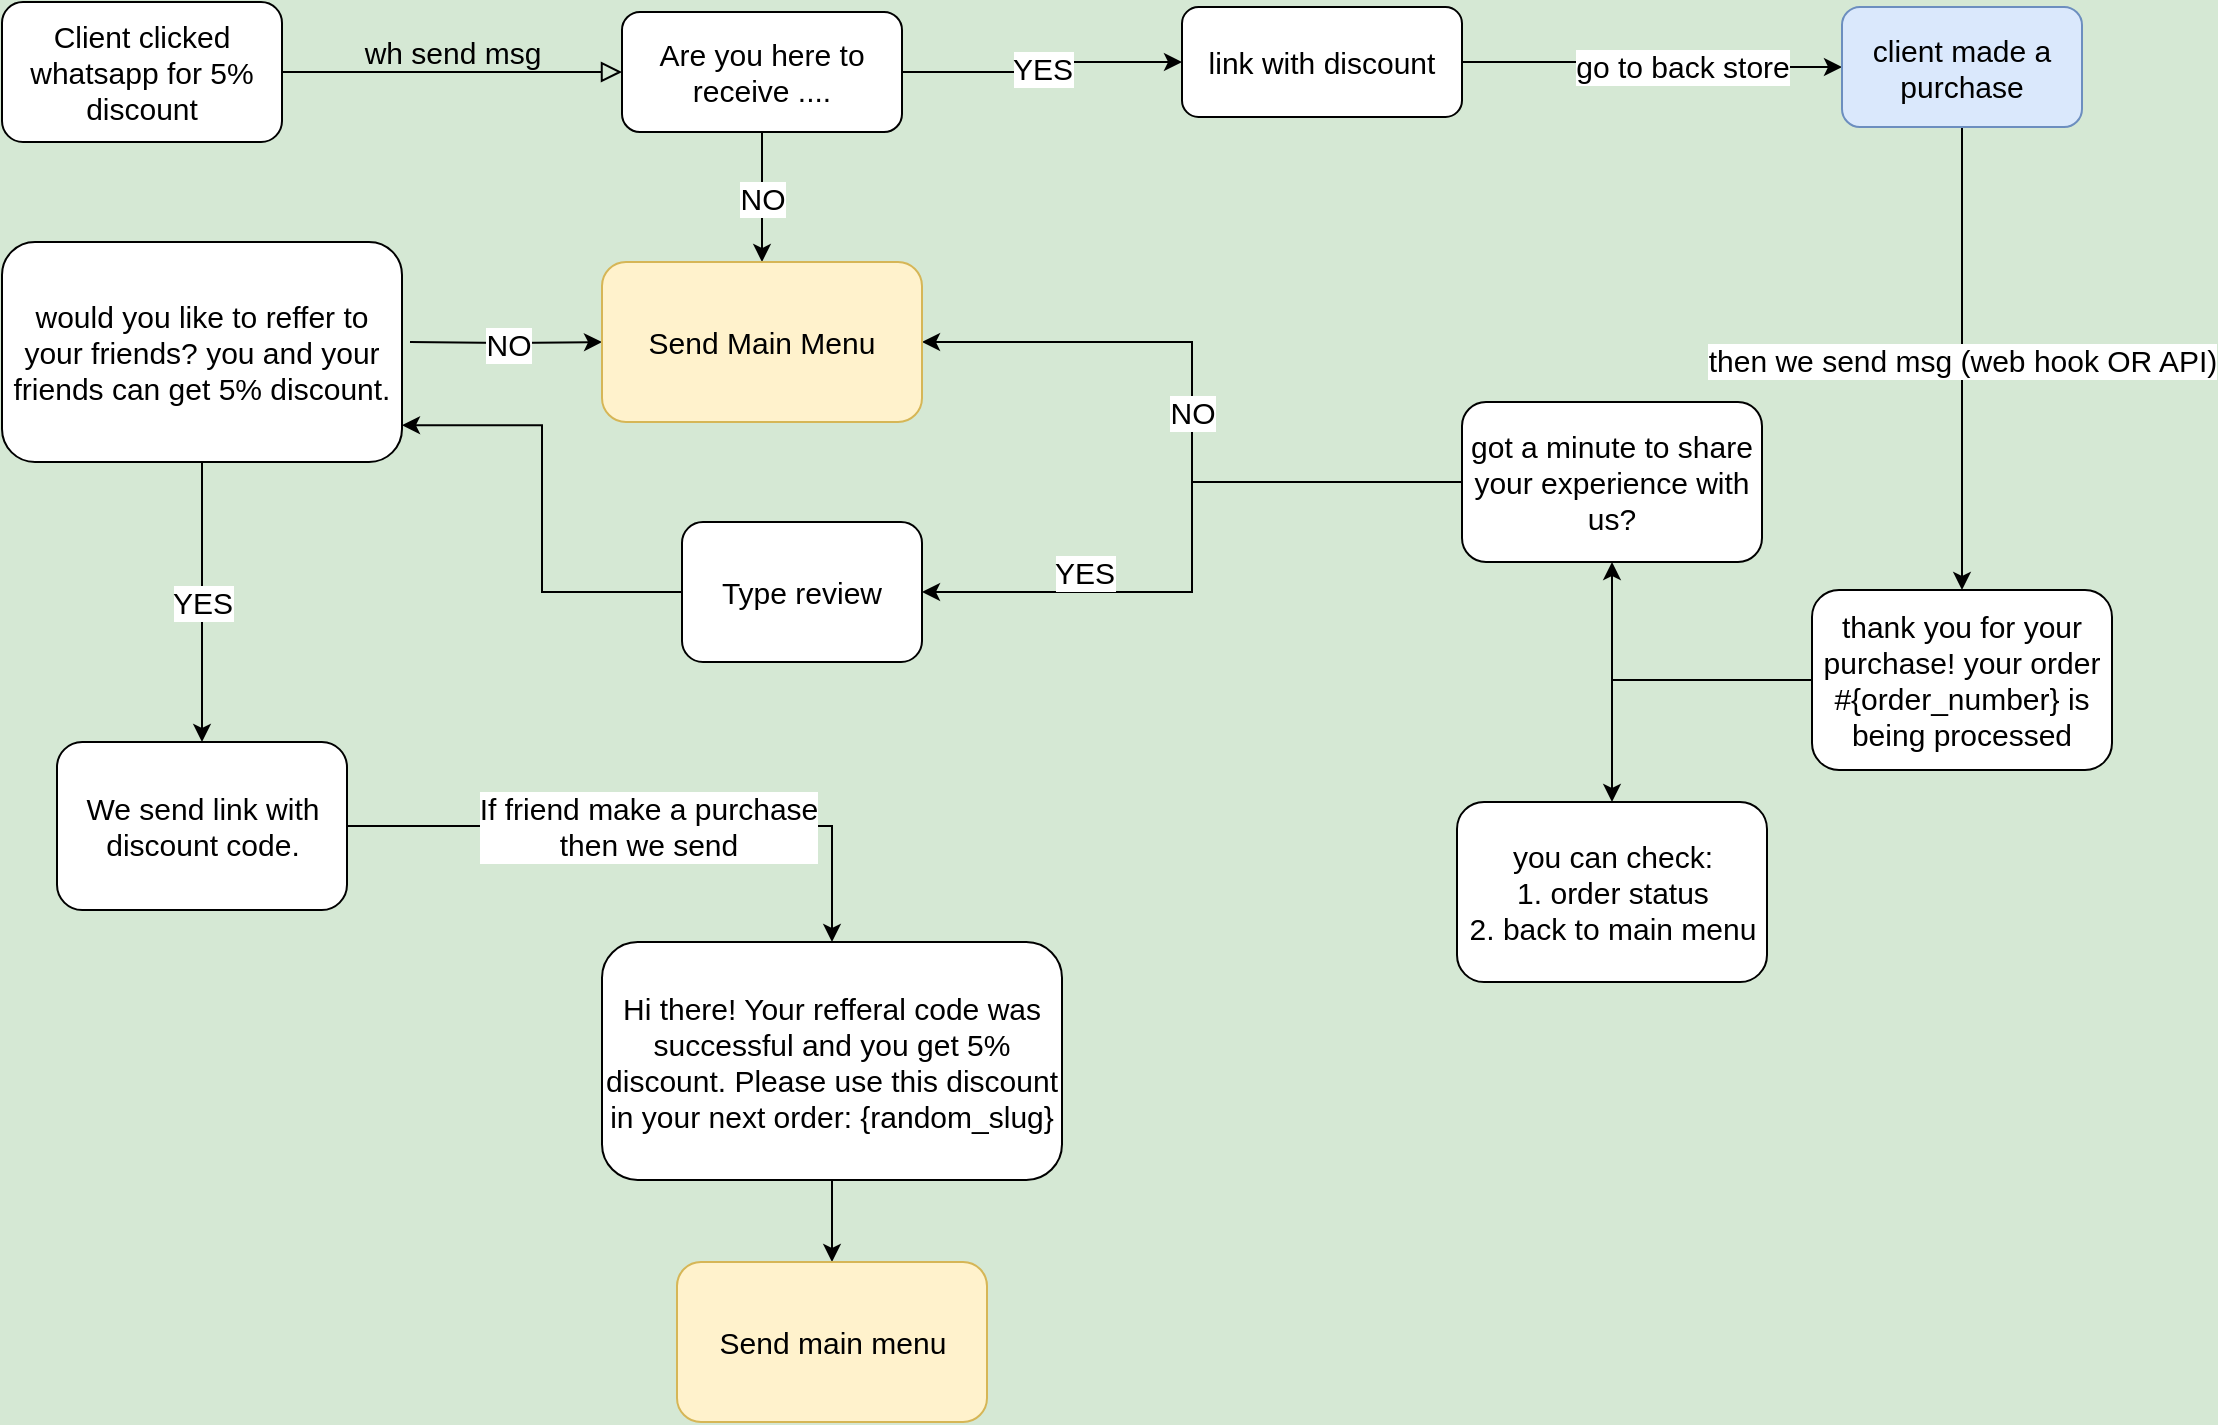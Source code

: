 <mxfile version="14.9.4" type="github">
  <diagram id="C5RBs43oDa-KdzZeNtuy" name="Page-1">
    <mxGraphModel dx="1221" dy="639" grid="1" gridSize="10" guides="1" tooltips="1" connect="1" arrows="1" fold="1" page="1" pageScale="1" pageWidth="1169" pageHeight="827" background="#D5E8D4" math="0" shadow="0">
      <root>
        <mxCell id="WIyWlLk6GJQsqaUBKTNV-0" />
        <mxCell id="WIyWlLk6GJQsqaUBKTNV-1" parent="WIyWlLk6GJQsqaUBKTNV-0" />
        <mxCell id="WIyWlLk6GJQsqaUBKTNV-2" value="wh send msg" style="rounded=0;html=1;jettySize=auto;orthogonalLoop=1;fontSize=15;endArrow=block;endFill=0;endSize=8;strokeWidth=1;shadow=0;labelBackgroundColor=none;edgeStyle=orthogonalEdgeStyle;entryX=0;entryY=0.5;entryDx=0;entryDy=0;" parent="WIyWlLk6GJQsqaUBKTNV-1" source="WIyWlLk6GJQsqaUBKTNV-3" target="PkTFUzZBXofJFZWry4sA-0" edge="1">
          <mxGeometry y="10" relative="1" as="geometry">
            <mxPoint x="260" y="55" as="targetPoint" />
            <mxPoint as="offset" />
          </mxGeometry>
        </mxCell>
        <mxCell id="WIyWlLk6GJQsqaUBKTNV-3" value="Client clicked whatsapp for 5% discount" style="rounded=1;whiteSpace=wrap;html=1;fontSize=15;glass=0;strokeWidth=1;shadow=0;" parent="WIyWlLk6GJQsqaUBKTNV-1" vertex="1">
          <mxGeometry x="20" y="30" width="140" height="70" as="geometry" />
        </mxCell>
        <mxCell id="PkTFUzZBXofJFZWry4sA-2" value="YES" style="edgeStyle=orthogonalEdgeStyle;rounded=0;orthogonalLoop=1;jettySize=auto;html=1;fontSize=15;" edge="1" parent="WIyWlLk6GJQsqaUBKTNV-1" source="PkTFUzZBXofJFZWry4sA-0" target="PkTFUzZBXofJFZWry4sA-1">
          <mxGeometry relative="1" as="geometry" />
        </mxCell>
        <mxCell id="PkTFUzZBXofJFZWry4sA-24" value="NO" style="edgeStyle=orthogonalEdgeStyle;rounded=0;orthogonalLoop=1;jettySize=auto;html=1;fontSize=15;" edge="1" parent="WIyWlLk6GJQsqaUBKTNV-1" source="PkTFUzZBXofJFZWry4sA-0" target="PkTFUzZBXofJFZWry4sA-15">
          <mxGeometry relative="1" as="geometry" />
        </mxCell>
        <mxCell id="PkTFUzZBXofJFZWry4sA-0" value="Are you here to receive ...." style="rounded=1;whiteSpace=wrap;html=1;fontSize=15;" vertex="1" parent="WIyWlLk6GJQsqaUBKTNV-1">
          <mxGeometry x="330" y="35" width="140" height="60" as="geometry" />
        </mxCell>
        <mxCell id="PkTFUzZBXofJFZWry4sA-4" value="go to back store" style="edgeStyle=orthogonalEdgeStyle;rounded=0;orthogonalLoop=1;jettySize=auto;html=1;fontSize=15;" edge="1" parent="WIyWlLk6GJQsqaUBKTNV-1" source="PkTFUzZBXofJFZWry4sA-1" target="PkTFUzZBXofJFZWry4sA-3">
          <mxGeometry x="0.001" y="15" relative="1" as="geometry">
            <mxPoint as="offset" />
          </mxGeometry>
        </mxCell>
        <mxCell id="PkTFUzZBXofJFZWry4sA-1" value="link with discount" style="whiteSpace=wrap;html=1;rounded=1;fontSize=15;" vertex="1" parent="WIyWlLk6GJQsqaUBKTNV-1">
          <mxGeometry x="610" y="32.5" width="140" height="55" as="geometry" />
        </mxCell>
        <mxCell id="PkTFUzZBXofJFZWry4sA-6" value="then we send msg (web hook OR API)" style="edgeStyle=orthogonalEdgeStyle;rounded=0;orthogonalLoop=1;jettySize=auto;html=1;fontSize=15;" edge="1" parent="WIyWlLk6GJQsqaUBKTNV-1" source="PkTFUzZBXofJFZWry4sA-3" target="PkTFUzZBXofJFZWry4sA-5">
          <mxGeometry relative="1" as="geometry" />
        </mxCell>
        <mxCell id="PkTFUzZBXofJFZWry4sA-3" value="client made a purchase" style="whiteSpace=wrap;html=1;rounded=1;fillColor=#dae8fc;strokeColor=#6c8ebf;fontSize=15;" vertex="1" parent="WIyWlLk6GJQsqaUBKTNV-1">
          <mxGeometry x="940" y="32.5" width="120" height="60" as="geometry" />
        </mxCell>
        <mxCell id="PkTFUzZBXofJFZWry4sA-8" value="" style="edgeStyle=orthogonalEdgeStyle;rounded=0;orthogonalLoop=1;jettySize=auto;html=1;fontSize=15;" edge="1" parent="WIyWlLk6GJQsqaUBKTNV-1" source="PkTFUzZBXofJFZWry4sA-5" target="PkTFUzZBXofJFZWry4sA-7">
          <mxGeometry relative="1" as="geometry" />
        </mxCell>
        <mxCell id="PkTFUzZBXofJFZWry4sA-10" value="" style="edgeStyle=orthogonalEdgeStyle;rounded=0;orthogonalLoop=1;jettySize=auto;html=1;fontSize=15;" edge="1" parent="WIyWlLk6GJQsqaUBKTNV-1" source="PkTFUzZBXofJFZWry4sA-5" target="PkTFUzZBXofJFZWry4sA-9">
          <mxGeometry relative="1" as="geometry" />
        </mxCell>
        <mxCell id="PkTFUzZBXofJFZWry4sA-5" value="thank you for your purchase! your order #{order_number} is being processed" style="whiteSpace=wrap;html=1;rounded=1;fontSize=15;" vertex="1" parent="WIyWlLk6GJQsqaUBKTNV-1">
          <mxGeometry x="925" y="324" width="150" height="90" as="geometry" />
        </mxCell>
        <mxCell id="PkTFUzZBXofJFZWry4sA-7" value="you can check:&lt;br style=&quot;font-size: 15px;&quot;&gt;1. order status&lt;br style=&quot;font-size: 15px;&quot;&gt;2. back to main menu" style="whiteSpace=wrap;html=1;rounded=1;fontSize=15;" vertex="1" parent="WIyWlLk6GJQsqaUBKTNV-1">
          <mxGeometry x="747.5" y="430" width="155" height="90" as="geometry" />
        </mxCell>
        <mxCell id="PkTFUzZBXofJFZWry4sA-14" value="YES" style="edgeStyle=orthogonalEdgeStyle;rounded=0;orthogonalLoop=1;jettySize=auto;html=1;fontSize=15;" edge="1" parent="WIyWlLk6GJQsqaUBKTNV-1" source="PkTFUzZBXofJFZWry4sA-9" target="PkTFUzZBXofJFZWry4sA-13">
          <mxGeometry x="0.5" y="-10" relative="1" as="geometry">
            <mxPoint as="offset" />
          </mxGeometry>
        </mxCell>
        <mxCell id="PkTFUzZBXofJFZWry4sA-23" value="NO" style="edgeStyle=orthogonalEdgeStyle;rounded=0;orthogonalLoop=1;jettySize=auto;html=1;entryX=1;entryY=0.5;entryDx=0;entryDy=0;fontSize=15;" edge="1" parent="WIyWlLk6GJQsqaUBKTNV-1" source="PkTFUzZBXofJFZWry4sA-9" target="PkTFUzZBXofJFZWry4sA-15">
          <mxGeometry relative="1" as="geometry" />
        </mxCell>
        <mxCell id="PkTFUzZBXofJFZWry4sA-9" value="got a minute to share your experience with us?" style="whiteSpace=wrap;html=1;rounded=1;fontSize=15;" vertex="1" parent="WIyWlLk6GJQsqaUBKTNV-1">
          <mxGeometry x="750" y="230" width="150" height="80" as="geometry" />
        </mxCell>
        <mxCell id="PkTFUzZBXofJFZWry4sA-20" value="YES" style="edgeStyle=orthogonalEdgeStyle;rounded=0;orthogonalLoop=1;jettySize=auto;html=1;fontSize=15;entryX=0.5;entryY=0;entryDx=0;entryDy=0;" edge="1" parent="WIyWlLk6GJQsqaUBKTNV-1" source="PkTFUzZBXofJFZWry4sA-11" target="PkTFUzZBXofJFZWry4sA-19">
          <mxGeometry relative="1" as="geometry">
            <mxPoint x="85" y="310" as="targetPoint" />
          </mxGeometry>
        </mxCell>
        <mxCell id="PkTFUzZBXofJFZWry4sA-25" value="NO" style="edgeStyle=orthogonalEdgeStyle;rounded=0;orthogonalLoop=1;jettySize=auto;html=1;entryX=0;entryY=0.5;entryDx=0;entryDy=0;fontSize=15;" edge="1" parent="WIyWlLk6GJQsqaUBKTNV-1" target="PkTFUzZBXofJFZWry4sA-15">
          <mxGeometry relative="1" as="geometry">
            <mxPoint x="150" y="100" as="targetPoint" />
            <mxPoint x="224" y="200" as="sourcePoint" />
          </mxGeometry>
        </mxCell>
        <mxCell id="PkTFUzZBXofJFZWry4sA-11" value="would you like to reffer to your friends? you and your friends can get 5% discount." style="whiteSpace=wrap;html=1;rounded=1;fontSize=15;" vertex="1" parent="WIyWlLk6GJQsqaUBKTNV-1">
          <mxGeometry x="20" y="150" width="200" height="110" as="geometry" />
        </mxCell>
        <mxCell id="PkTFUzZBXofJFZWry4sA-18" style="edgeStyle=orthogonalEdgeStyle;rounded=0;orthogonalLoop=1;jettySize=auto;html=1;entryX=1;entryY=0.833;entryDx=0;entryDy=0;entryPerimeter=0;fontSize=15;" edge="1" parent="WIyWlLk6GJQsqaUBKTNV-1" source="PkTFUzZBXofJFZWry4sA-13" target="PkTFUzZBXofJFZWry4sA-11">
          <mxGeometry relative="1" as="geometry" />
        </mxCell>
        <mxCell id="PkTFUzZBXofJFZWry4sA-13" value="Type review" style="whiteSpace=wrap;html=1;rounded=1;fontSize=15;" vertex="1" parent="WIyWlLk6GJQsqaUBKTNV-1">
          <mxGeometry x="360" y="290" width="120" height="70" as="geometry" />
        </mxCell>
        <mxCell id="PkTFUzZBXofJFZWry4sA-15" value="Send Main Menu" style="whiteSpace=wrap;html=1;rounded=1;fillColor=#fff2cc;strokeColor=#d6b656;fontSize=15;" vertex="1" parent="WIyWlLk6GJQsqaUBKTNV-1">
          <mxGeometry x="320" y="160" width="160" height="80" as="geometry" />
        </mxCell>
        <mxCell id="PkTFUzZBXofJFZWry4sA-28" value="If friend make a purchase &lt;br style=&quot;font-size: 15px;&quot;&gt;then we send" style="edgeStyle=orthogonalEdgeStyle;rounded=0;orthogonalLoop=1;jettySize=auto;html=1;fontSize=15;" edge="1" parent="WIyWlLk6GJQsqaUBKTNV-1" source="PkTFUzZBXofJFZWry4sA-19" target="PkTFUzZBXofJFZWry4sA-27">
          <mxGeometry relative="1" as="geometry" />
        </mxCell>
        <mxCell id="PkTFUzZBXofJFZWry4sA-19" value="We send link with discount code." style="whiteSpace=wrap;html=1;rounded=1;fontSize=15;" vertex="1" parent="WIyWlLk6GJQsqaUBKTNV-1">
          <mxGeometry x="47.5" y="400" width="145" height="84" as="geometry" />
        </mxCell>
        <mxCell id="PkTFUzZBXofJFZWry4sA-30" value="" style="edgeStyle=orthogonalEdgeStyle;rounded=0;orthogonalLoop=1;jettySize=auto;html=1;fontSize=15;" edge="1" parent="WIyWlLk6GJQsqaUBKTNV-1" source="PkTFUzZBXofJFZWry4sA-27" target="PkTFUzZBXofJFZWry4sA-29">
          <mxGeometry relative="1" as="geometry" />
        </mxCell>
        <mxCell id="PkTFUzZBXofJFZWry4sA-27" value="Hi there! Your refferal code was successful and you get 5% discount. Please use this discount in your next order: {random_slug}" style="whiteSpace=wrap;html=1;rounded=1;fontSize=15;" vertex="1" parent="WIyWlLk6GJQsqaUBKTNV-1">
          <mxGeometry x="320" y="500" width="230" height="119" as="geometry" />
        </mxCell>
        <mxCell id="PkTFUzZBXofJFZWry4sA-29" value="Send main menu" style="whiteSpace=wrap;html=1;rounded=1;fontSize=15;fillColor=#fff2cc;strokeColor=#d6b656;" vertex="1" parent="WIyWlLk6GJQsqaUBKTNV-1">
          <mxGeometry x="357.5" y="660" width="155" height="80" as="geometry" />
        </mxCell>
      </root>
    </mxGraphModel>
  </diagram>
</mxfile>
